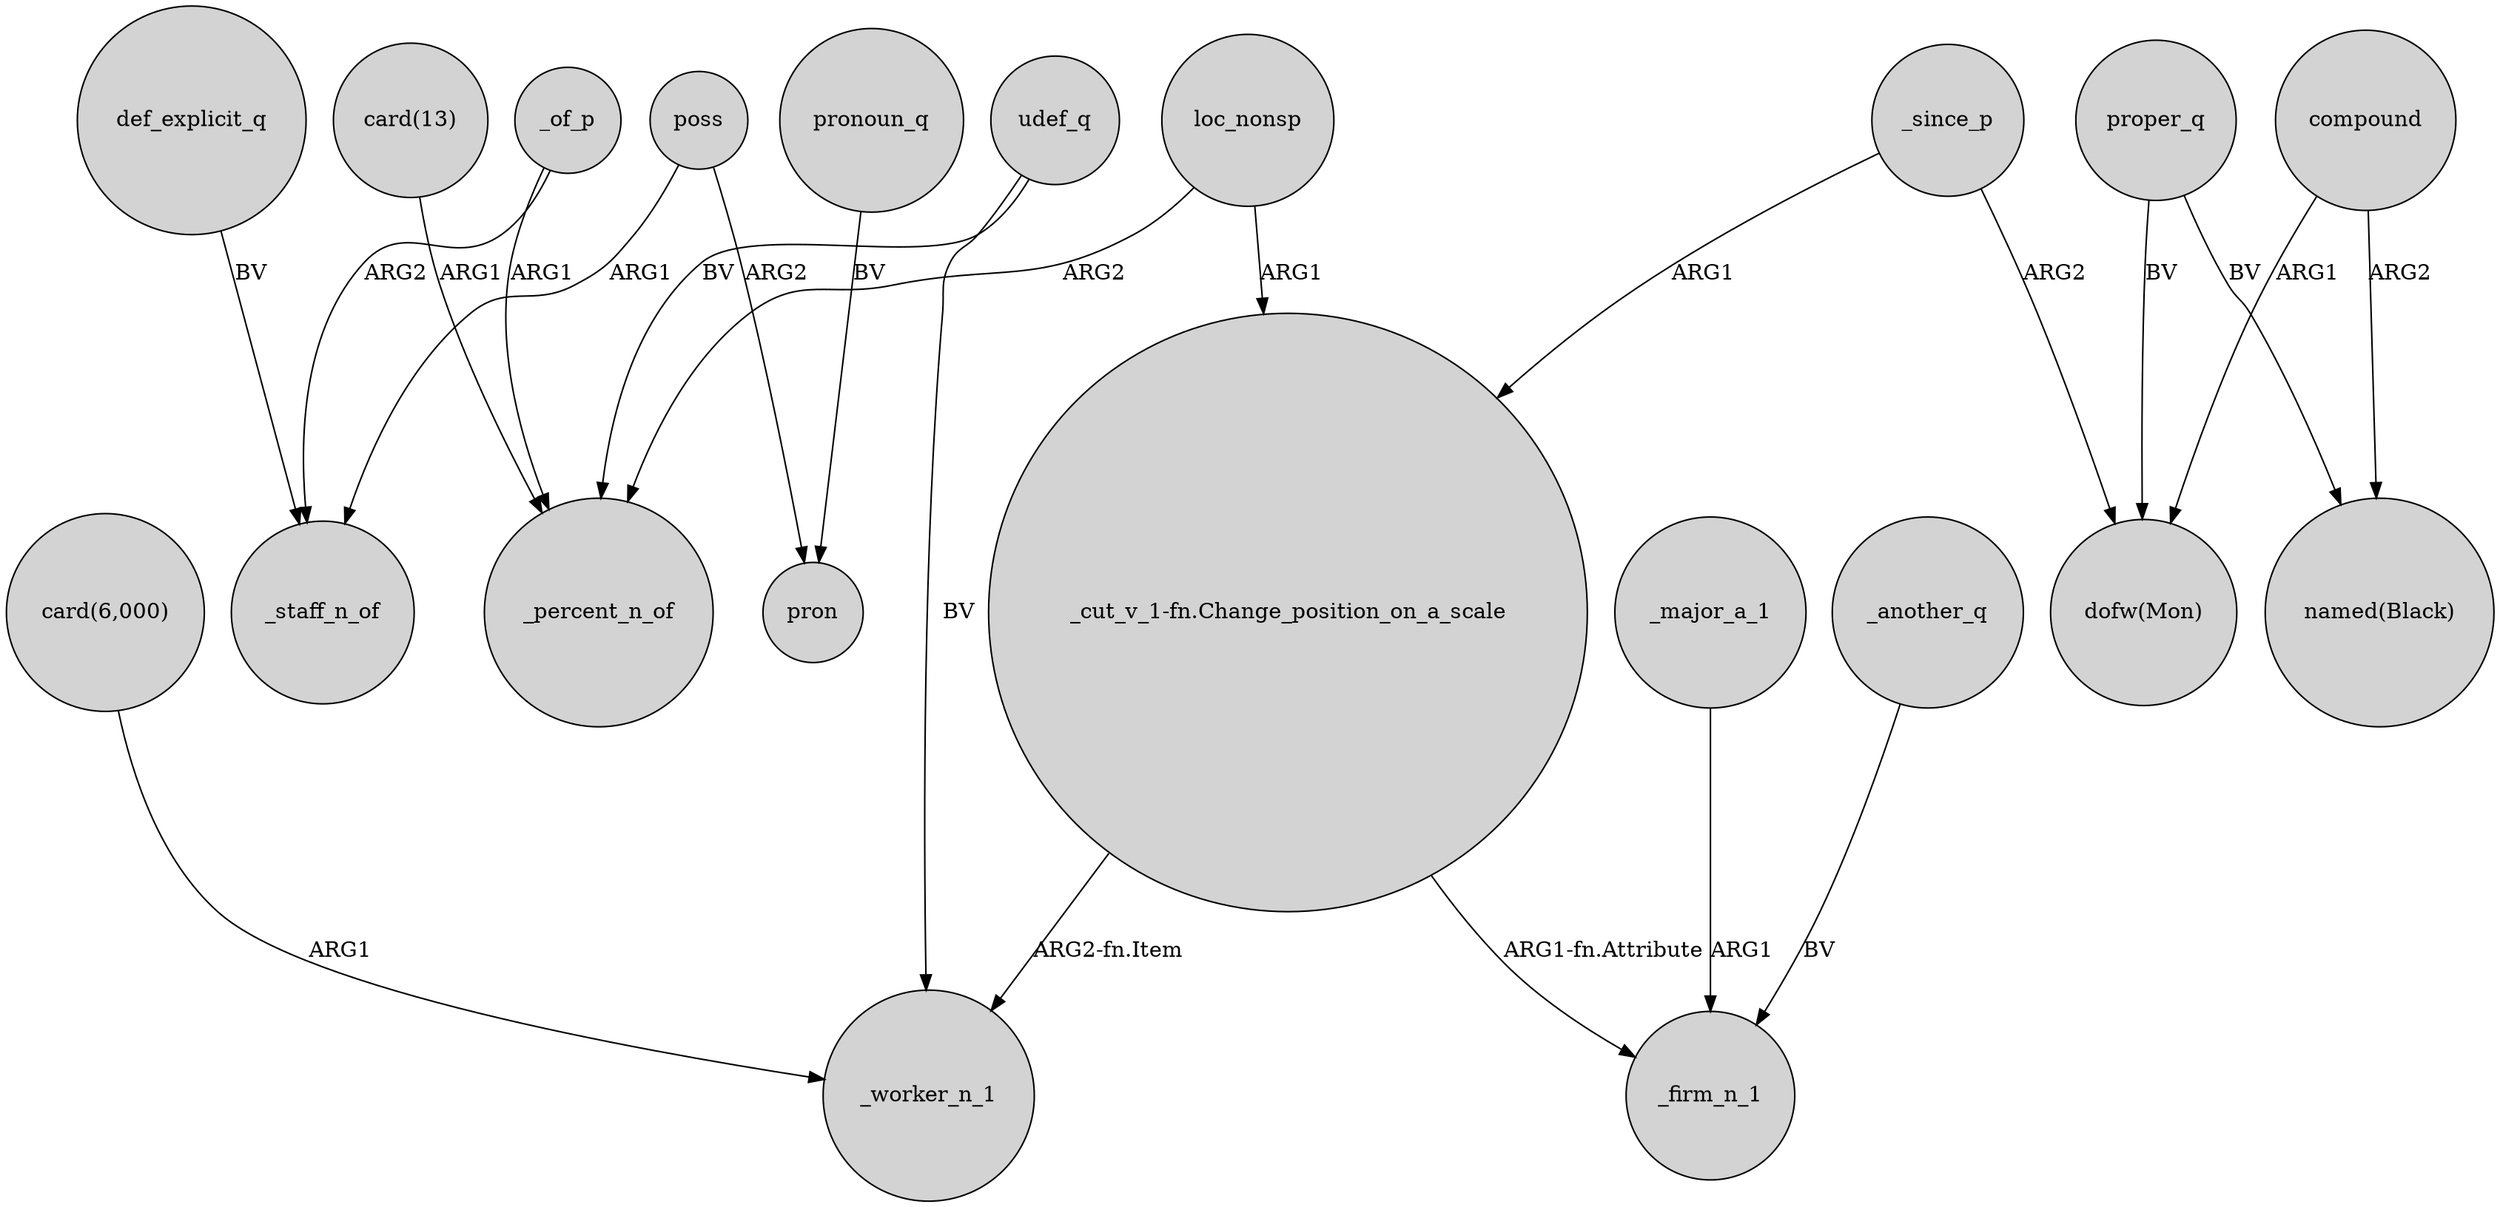 digraph {
	node [shape=circle style=filled]
	def_explicit_q -> _staff_n_of [label=BV]
	"card(6,000)" -> _worker_n_1 [label=ARG1]
	proper_q -> "dofw(Mon)" [label=BV]
	loc_nonsp -> "_cut_v_1-fn.Change_position_on_a_scale" [label=ARG1]
	_of_p -> _percent_n_of [label=ARG1]
	_since_p -> "dofw(Mon)" [label=ARG2]
	pronoun_q -> pron [label=BV]
	poss -> _staff_n_of [label=ARG1]
	poss -> pron [label=ARG2]
	_of_p -> _staff_n_of [label=ARG2]
	"card(13)" -> _percent_n_of [label=ARG1]
	udef_q -> _percent_n_of [label=BV]
	compound -> "named(Black)" [label=ARG2]
	udef_q -> _worker_n_1 [label=BV]
	proper_q -> "named(Black)" [label=BV]
	_since_p -> "_cut_v_1-fn.Change_position_on_a_scale" [label=ARG1]
	_major_a_1 -> _firm_n_1 [label=ARG1]
	compound -> "dofw(Mon)" [label=ARG1]
	"_cut_v_1-fn.Change_position_on_a_scale" -> _firm_n_1 [label="ARG1-fn.Attribute"]
	_another_q -> _firm_n_1 [label=BV]
	"_cut_v_1-fn.Change_position_on_a_scale" -> _worker_n_1 [label="ARG2-fn.Item"]
	loc_nonsp -> _percent_n_of [label=ARG2]
}

